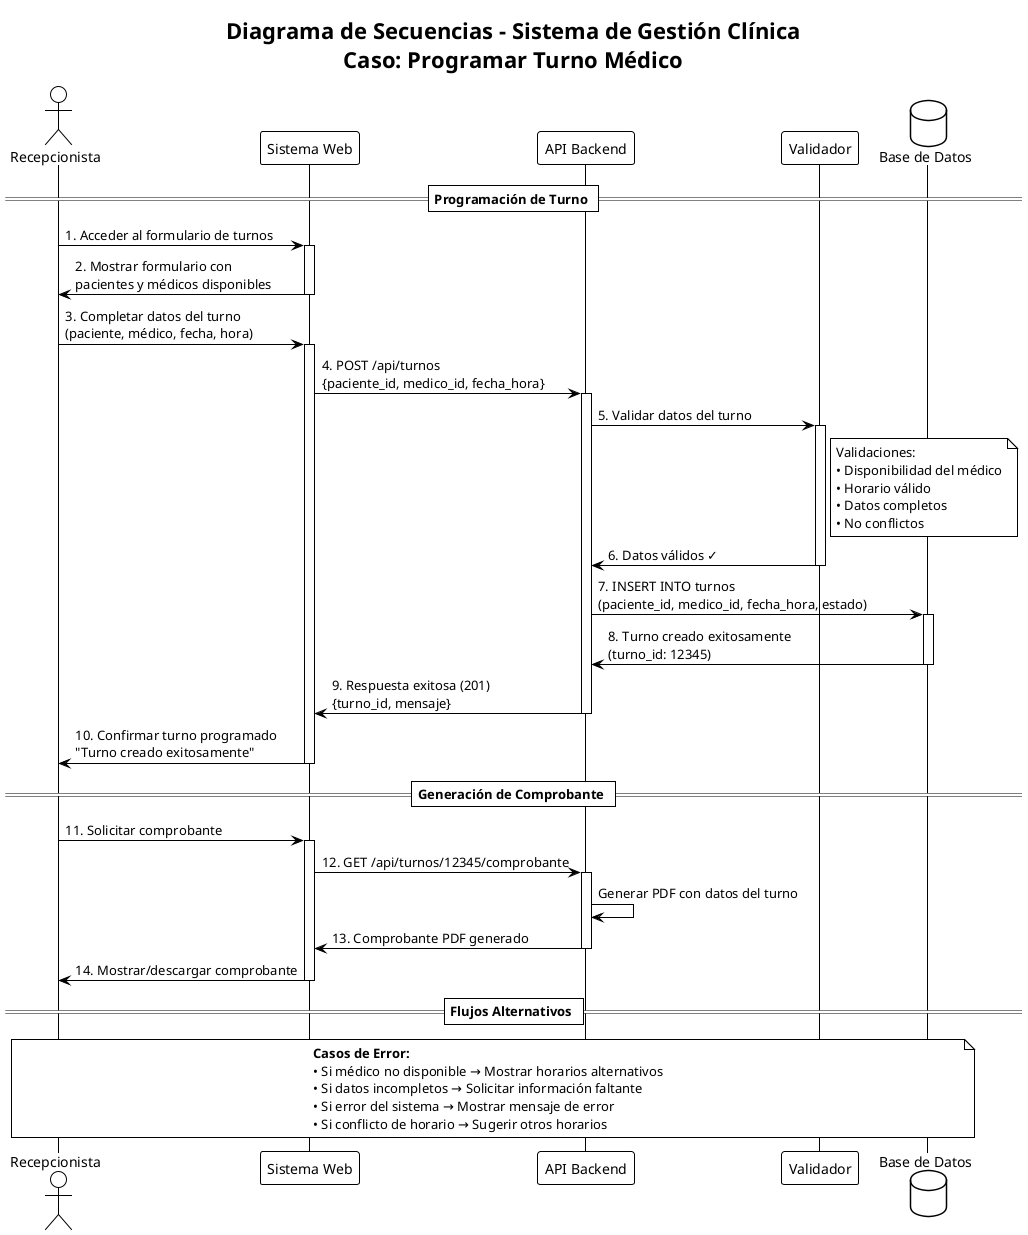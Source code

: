 @startuml
!theme plain
title Diagrama de Secuencias - Sistema de Gestión Clínica\nCaso: Programar Turno Médico

actor "Recepcionista" as REC
participant "Sistema Web" as WEB
participant "API Backend" as API
participant "Validador" as VAL
database "Base de Datos" as DB

== Programación de Turno ==

REC -> WEB: 1. Acceder al formulario de turnos
activate WEB
WEB -> REC: 2. Mostrar formulario con\npacientes y médicos disponibles
deactivate WEB

REC -> WEB: 3. Completar datos del turno\n(paciente, médico, fecha, hora)
activate WEB
WEB -> API: 4. POST /api/turnos\n{paciente_id, medico_id, fecha_hora}
activate API

API -> VAL: 5. Validar datos del turno
activate VAL
note right of VAL
  Validaciones:
  • Disponibilidad del médico
  • Horario válido
  • Datos completos
  • No conflictos
end note
VAL -> API: 6. Datos válidos ✓
deactivate VAL

API -> DB: 7. INSERT INTO turnos\n(paciente_id, medico_id, fecha_hora, estado)
activate DB
DB -> API: 8. Turno creado exitosamente\n(turno_id: 12345)
deactivate DB

API -> WEB: 9. Respuesta exitosa (201)\n{turno_id, mensaje}
deactivate API
WEB -> REC: 10. Confirmar turno programado\n"Turno creado exitosamente"
deactivate WEB

== Generación de Comprobante ==

REC -> WEB: 11. Solicitar comprobante
activate WEB
WEB -> API: 12. GET /api/turnos/12345/comprobante
activate API
API -> API: Generar PDF con datos del turno
API -> WEB: 13. Comprobante PDF generado
deactivate API
WEB -> REC: 14. Mostrar/descargar comprobante
deactivate WEB

== Flujos Alternativos ==

note over REC, DB
  **Casos de Error:**
  • Si médico no disponible → Mostrar horarios alternativos
  • Si datos incompletos → Solicitar información faltante  
  • Si error del sistema → Mostrar mensaje de error
  • Si conflicto de horario → Sugerir otros horarios
end note

@enduml

